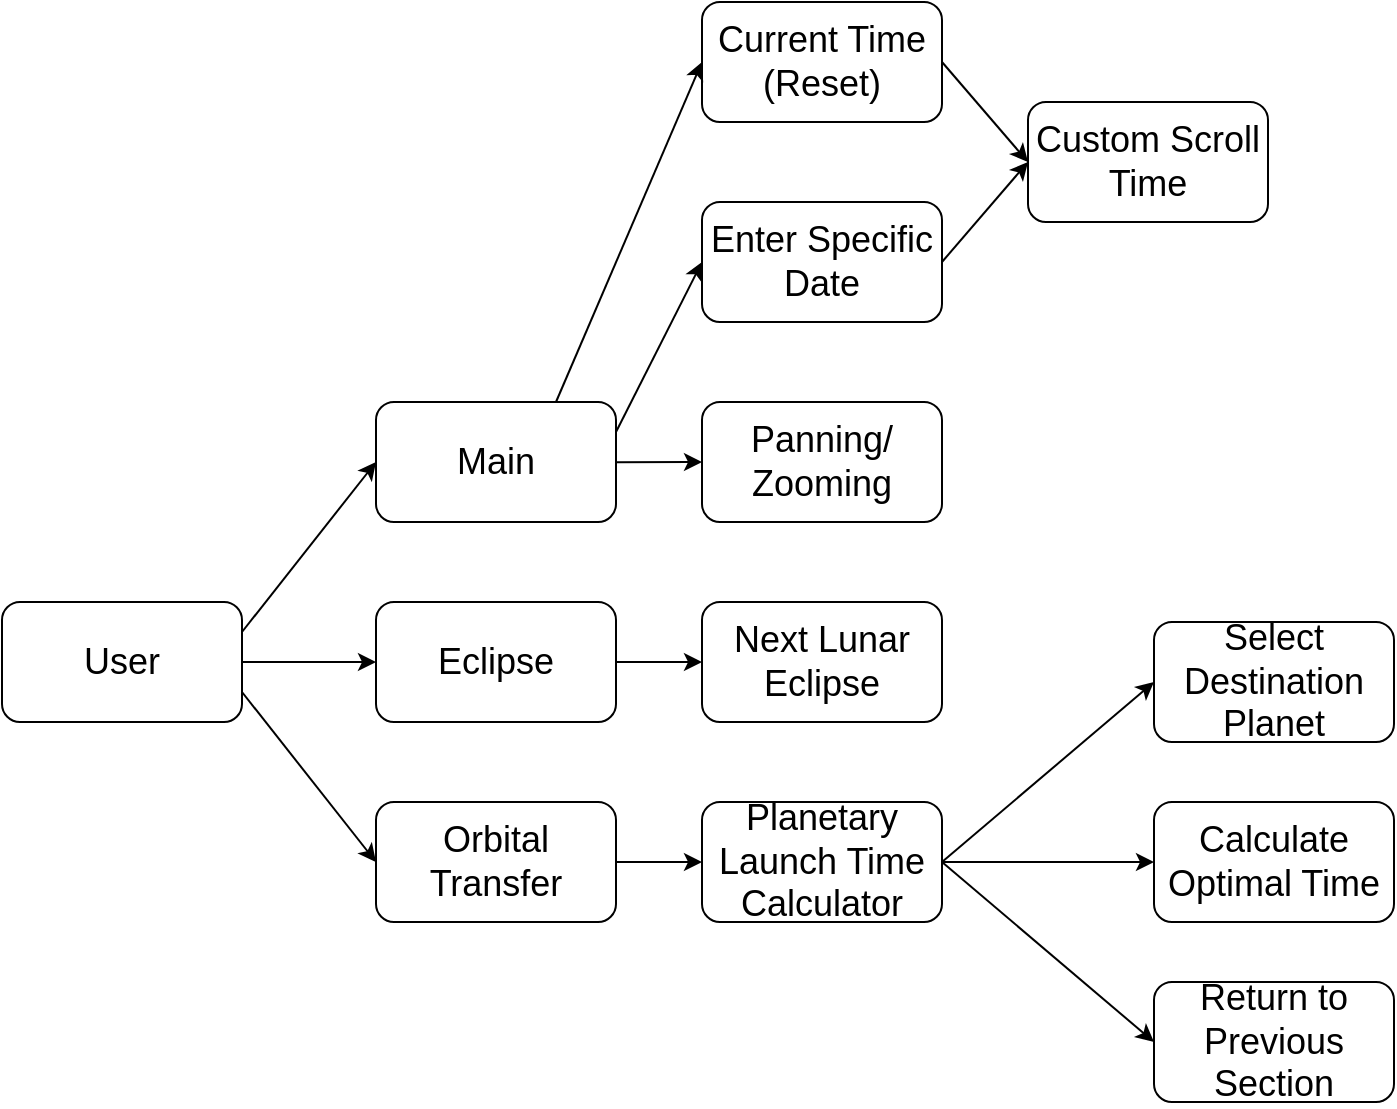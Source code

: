 <mxfile version="11.1.2" type="google"><diagram id="tmY_ROgQgvrRTtHrKuKX" name="Page-1"><mxGraphModel dx="2128" dy="550" grid="1" gridSize="10" guides="1" tooltips="1" connect="1" arrows="1" fold="1" page="1" pageScale="1" pageWidth="850" pageHeight="1100" math="0" shadow="0"><root><mxCell id="0"/><mxCell id="1" parent="0"/><mxCell id="pEevD-1N2DU2AY7TaYos-1" value="&lt;font style=&quot;font-size: 18px&quot;&gt;Eclipse&lt;/font&gt;" style="rounded=1;whiteSpace=wrap;html=1;" parent="1" vertex="1"><mxGeometry x="-73" y="340" width="120" height="60" as="geometry"/></mxCell><mxCell id="pEevD-1N2DU2AY7TaYos-4" value="&lt;font style=&quot;font-size: 18px&quot;&gt;Next Lunar Eclipse&lt;/font&gt;" style="rounded=1;whiteSpace=wrap;html=1;" parent="1" vertex="1"><mxGeometry x="90" y="340" width="120" height="60" as="geometry"/></mxCell><mxCell id="pEevD-1N2DU2AY7TaYos-5" value="&lt;font style=&quot;font-size: 18px&quot;&gt;Enter Specific Date&lt;/font&gt;" style="rounded=1;whiteSpace=wrap;html=1;" parent="1" vertex="1"><mxGeometry x="90" y="140" width="120" height="60" as="geometry"/></mxCell><mxCell id="pEevD-1N2DU2AY7TaYos-6" value="&lt;font style=&quot;font-size: 18px&quot;&gt;Custom Scroll Time&lt;/font&gt;" style="rounded=1;whiteSpace=wrap;html=1;" parent="1" vertex="1"><mxGeometry x="253" y="90" width="120" height="60" as="geometry"/></mxCell><mxCell id="pEevD-1N2DU2AY7TaYos-7" value="&lt;font style=&quot;font-size: 18px&quot;&gt;Panning/ Zooming&lt;/font&gt;" style="rounded=1;whiteSpace=wrap;html=1;" parent="1" vertex="1"><mxGeometry x="90" y="240" width="120" height="60" as="geometry"/></mxCell><mxCell id="pEevD-1N2DU2AY7TaYos-8" value="&lt;font style=&quot;font-size: 18px&quot;&gt;Current Time (Reset)&lt;/font&gt;" style="rounded=1;whiteSpace=wrap;html=1;" parent="1" vertex="1"><mxGeometry x="90" y="40" width="120" height="60" as="geometry"/></mxCell><mxCell id="pEevD-1N2DU2AY7TaYos-26" style="edgeStyle=orthogonalEdgeStyle;rounded=0;orthogonalLoop=1;jettySize=auto;html=1;entryX=0;entryY=0.5;entryDx=0;entryDy=0;" parent="1" source="pEevD-1N2DU2AY7TaYos-9" target="pEevD-1N2DU2AY7TaYos-24" edge="1"><mxGeometry relative="1" as="geometry"/></mxCell><mxCell id="pEevD-1N2DU2AY7TaYos-9" value="&lt;font style=&quot;font-size: 18px&quot;&gt;Planetary Launch Time Calculator&lt;/font&gt;" style="rounded=1;whiteSpace=wrap;html=1;" parent="1" vertex="1"><mxGeometry x="90" y="440" width="120" height="60" as="geometry"/></mxCell><mxCell id="pEevD-1N2DU2AY7TaYos-11" value="" style="endArrow=classic;html=1;entryX=0;entryY=0.5;entryDx=0;entryDy=0;" parent="1" edge="1" target="pEevD-1N2DU2AY7TaYos-4"><mxGeometry width="50" height="50" relative="1" as="geometry"><mxPoint x="47" y="370" as="sourcePoint"/><mxPoint x="70" y="410" as="targetPoint"/></mxGeometry></mxCell><mxCell id="pEevD-1N2DU2AY7TaYos-21" value="" style="endArrow=classic;html=1;entryX=0;entryY=0.5;entryDx=0;entryDy=0;exitX=1;exitY=0.5;exitDx=0;exitDy=0;" parent="1" target="pEevD-1N2DU2AY7TaYos-6" edge="1" source="pEevD-1N2DU2AY7TaYos-5"><mxGeometry width="50" height="50" relative="1" as="geometry"><mxPoint x="401" y="475" as="sourcePoint"/><mxPoint x="472" y="405" as="targetPoint"/></mxGeometry></mxCell><mxCell id="pEevD-1N2DU2AY7TaYos-22" value="" style="endArrow=classic;html=1;entryX=0;entryY=0.5;entryDx=0;entryDy=0;exitX=1;exitY=0.5;exitDx=0;exitDy=0;" parent="1" target="pEevD-1N2DU2AY7TaYos-6" edge="1" source="pEevD-1N2DU2AY7TaYos-8"><mxGeometry width="50" height="50" relative="1" as="geometry"><mxPoint x="400.882" y="264.529" as="sourcePoint"/><mxPoint x="475" y="335.118" as="targetPoint"/></mxGeometry></mxCell><mxCell id="pEevD-1N2DU2AY7TaYos-23" value="&lt;font style=&quot;font-size: 18px&quot;&gt;Select Destination Planet&lt;/font&gt;" style="rounded=1;whiteSpace=wrap;html=1;" parent="1" vertex="1"><mxGeometry x="316" y="350" width="120" height="60" as="geometry"/></mxCell><mxCell id="pEevD-1N2DU2AY7TaYos-24" value="&lt;font style=&quot;font-size: 18px&quot;&gt;Calculate Optimal Time&lt;/font&gt;" style="rounded=1;whiteSpace=wrap;html=1;" parent="1" vertex="1"><mxGeometry x="316" y="440" width="120" height="60" as="geometry"/></mxCell><mxCell id="pEevD-1N2DU2AY7TaYos-25" value="&lt;font style=&quot;font-size: 18px&quot;&gt;Return to Previous Section&lt;/font&gt;" style="rounded=1;whiteSpace=wrap;html=1;" parent="1" vertex="1"><mxGeometry x="316" y="530" width="120" height="60" as="geometry"/></mxCell><mxCell id="pEevD-1N2DU2AY7TaYos-28" value="" style="endArrow=classic;html=1;entryX=0;entryY=0.5;entryDx=0;entryDy=0;" parent="1" target="pEevD-1N2DU2AY7TaYos-23" edge="1"><mxGeometry width="50" height="50" relative="1" as="geometry"><mxPoint x="210" y="470" as="sourcePoint"/><mxPoint x="260" y="420" as="targetPoint"/></mxGeometry></mxCell><mxCell id="pEevD-1N2DU2AY7TaYos-29" value="" style="endArrow=classic;html=1;entryX=0;entryY=0.5;entryDx=0;entryDy=0;exitX=1;exitY=0.5;exitDx=0;exitDy=0;" parent="1" source="pEevD-1N2DU2AY7TaYos-9" target="pEevD-1N2DU2AY7TaYos-25" edge="1"><mxGeometry width="50" height="50" relative="1" as="geometry"><mxPoint x="220" y="480" as="sourcePoint"/><mxPoint x="325.857" y="390.286" as="targetPoint"/></mxGeometry></mxCell><mxCell id="CObQOunoB3SUhwLG0Z97-1" value="&lt;font style=&quot;font-size: 18px&quot;&gt;Main&lt;/font&gt;" style="rounded=1;whiteSpace=wrap;html=1;" parent="1" vertex="1"><mxGeometry x="-73" y="240" width="120" height="60" as="geometry"/></mxCell><mxCell id="CObQOunoB3SUhwLG0Z97-4" style="edgeStyle=orthogonalEdgeStyle;rounded=0;orthogonalLoop=1;jettySize=auto;html=1;entryX=0;entryY=0.5;entryDx=0;entryDy=0;" parent="1" source="CObQOunoB3SUhwLG0Z97-2" target="pEevD-1N2DU2AY7TaYos-1" edge="1"><mxGeometry relative="1" as="geometry"/></mxCell><mxCell id="CObQOunoB3SUhwLG0Z97-2" value="&lt;font style=&quot;font-size: 18px&quot;&gt;User&lt;/font&gt;" style="rounded=1;whiteSpace=wrap;html=1;" parent="1" vertex="1"><mxGeometry x="-260" y="340" width="120" height="60" as="geometry"/></mxCell><mxCell id="CObQOunoB3SUhwLG0Z97-3" value="&lt;font style=&quot;font-size: 18px&quot;&gt;Orbital Transfer&lt;/font&gt;" style="rounded=1;whiteSpace=wrap;html=1;" parent="1" vertex="1"><mxGeometry x="-73" y="440" width="120" height="60" as="geometry"/></mxCell><mxCell id="CObQOunoB3SUhwLG0Z97-5" value="" style="endArrow=classic;html=1;entryX=0;entryY=0.5;entryDx=0;entryDy=0;exitX=1;exitY=0.25;exitDx=0;exitDy=0;" parent="1" source="CObQOunoB3SUhwLG0Z97-2" target="CObQOunoB3SUhwLG0Z97-1" edge="1"><mxGeometry width="50" height="50" relative="1" as="geometry"><mxPoint x="-150" y="250" as="sourcePoint"/><mxPoint x="-90" y="300" as="targetPoint"/></mxGeometry></mxCell><mxCell id="CObQOunoB3SUhwLG0Z97-6" value="" style="endArrow=classic;html=1;entryX=0;entryY=0.5;entryDx=0;entryDy=0;exitX=1;exitY=0.75;exitDx=0;exitDy=0;" parent="1" source="CObQOunoB3SUhwLG0Z97-2" target="CObQOunoB3SUhwLG0Z97-3" edge="1"><mxGeometry width="50" height="50" relative="1" as="geometry"><mxPoint x="-190" y="590" as="sourcePoint"/><mxPoint x="-140" y="540" as="targetPoint"/></mxGeometry></mxCell><mxCell id="3F0a-Mm7PwenESkeTF_E-1" value="" style="endArrow=classic;html=1;entryX=0;entryY=0.5;entryDx=0;entryDy=0;" edge="1" parent="1" target="pEevD-1N2DU2AY7TaYos-9"><mxGeometry width="50" height="50" relative="1" as="geometry"><mxPoint x="47" y="470" as="sourcePoint"/><mxPoint x="97" y="420" as="targetPoint"/></mxGeometry></mxCell><mxCell id="3F0a-Mm7PwenESkeTF_E-2" value="" style="endArrow=classic;html=1;entryX=0;entryY=0.5;entryDx=0;entryDy=0;" edge="1" parent="1" target="pEevD-1N2DU2AY7TaYos-7"><mxGeometry width="50" height="50" relative="1" as="geometry"><mxPoint x="47" y="270.1" as="sourcePoint"/><mxPoint x="97" y="220.1" as="targetPoint"/></mxGeometry></mxCell><mxCell id="3F0a-Mm7PwenESkeTF_E-4" value="" style="endArrow=classic;html=1;entryX=0;entryY=0.5;entryDx=0;entryDy=0;exitX=0.75;exitY=0;exitDx=0;exitDy=0;" edge="1" parent="1" source="CObQOunoB3SUhwLG0Z97-1" target="pEevD-1N2DU2AY7TaYos-8"><mxGeometry width="50" height="50" relative="1" as="geometry"><mxPoint y="125.1" as="sourcePoint"/><mxPoint x="50" y="75.1" as="targetPoint"/></mxGeometry></mxCell><mxCell id="3F0a-Mm7PwenESkeTF_E-5" value="" style="endArrow=classic;html=1;entryX=0;entryY=0.5;entryDx=0;entryDy=0;exitX=1;exitY=0.25;exitDx=0;exitDy=0;" edge="1" parent="1" source="CObQOunoB3SUhwLG0Z97-1" target="pEevD-1N2DU2AY7TaYos-5"><mxGeometry width="50" height="50" relative="1" as="geometry"><mxPoint x="-110" y="200.1" as="sourcePoint"/><mxPoint x="-60" y="150.1" as="targetPoint"/></mxGeometry></mxCell></root></mxGraphModel></diagram></mxfile>